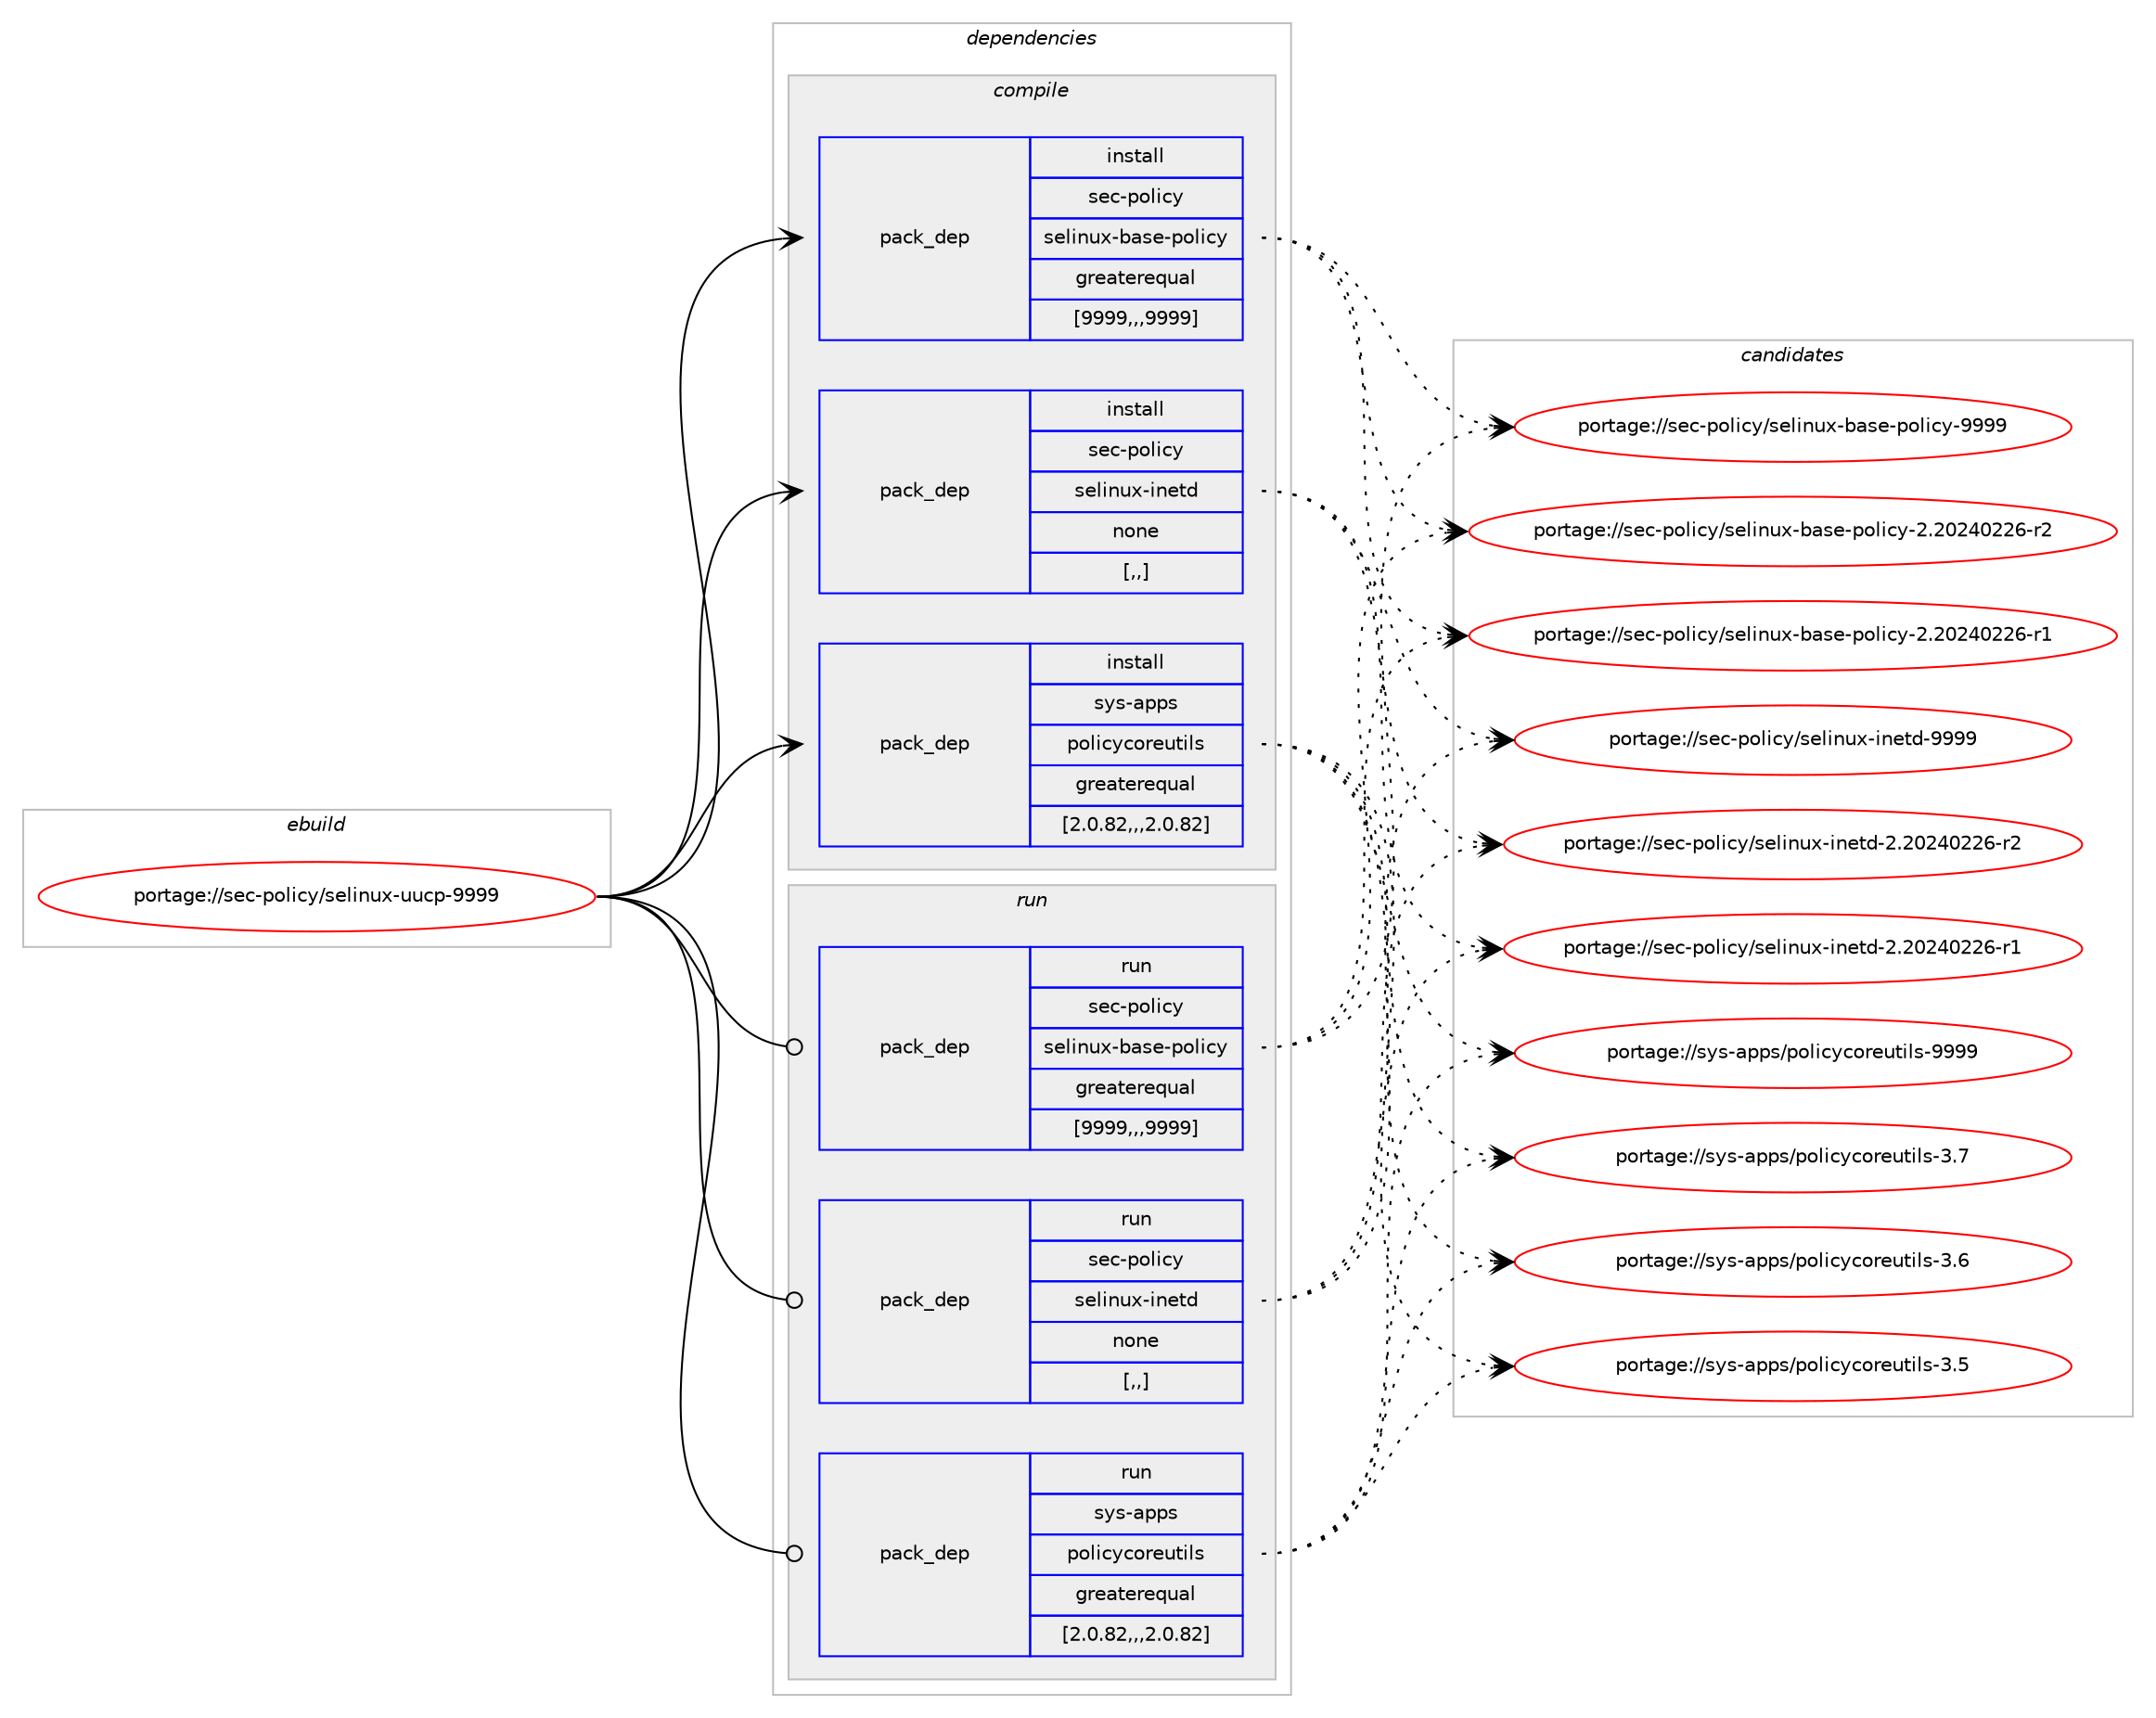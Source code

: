digraph prolog {

# *************
# Graph options
# *************

newrank=true;
concentrate=true;
compound=true;
graph [rankdir=LR,fontname=Helvetica,fontsize=10,ranksep=1.5];#, ranksep=2.5, nodesep=0.2];
edge  [arrowhead=vee];
node  [fontname=Helvetica,fontsize=10];

# **********
# The ebuild
# **********

subgraph cluster_leftcol {
color=gray;
rank=same;
label=<<i>ebuild</i>>;
id [label="portage://sec-policy/selinux-uucp-9999", color=red, width=4, href="../sec-policy/selinux-uucp-9999.svg"];
}

# ****************
# The dependencies
# ****************

subgraph cluster_midcol {
color=gray;
label=<<i>dependencies</i>>;
subgraph cluster_compile {
fillcolor="#eeeeee";
style=filled;
label=<<i>compile</i>>;
subgraph pack2738 {
dependency3267 [label=<<TABLE BORDER="0" CELLBORDER="1" CELLSPACING="0" CELLPADDING="4" WIDTH="220"><TR><TD ROWSPAN="6" CELLPADDING="30">pack_dep</TD></TR><TR><TD WIDTH="110">install</TD></TR><TR><TD>sec-policy</TD></TR><TR><TD>selinux-base-policy</TD></TR><TR><TD>greaterequal</TD></TR><TR><TD>[9999,,,9999]</TD></TR></TABLE>>, shape=none, color=blue];
}
id:e -> dependency3267:w [weight=20,style="solid",arrowhead="vee"];
subgraph pack2739 {
dependency3268 [label=<<TABLE BORDER="0" CELLBORDER="1" CELLSPACING="0" CELLPADDING="4" WIDTH="220"><TR><TD ROWSPAN="6" CELLPADDING="30">pack_dep</TD></TR><TR><TD WIDTH="110">install</TD></TR><TR><TD>sec-policy</TD></TR><TR><TD>selinux-inetd</TD></TR><TR><TD>none</TD></TR><TR><TD>[,,]</TD></TR></TABLE>>, shape=none, color=blue];
}
id:e -> dependency3268:w [weight=20,style="solid",arrowhead="vee"];
subgraph pack2740 {
dependency3269 [label=<<TABLE BORDER="0" CELLBORDER="1" CELLSPACING="0" CELLPADDING="4" WIDTH="220"><TR><TD ROWSPAN="6" CELLPADDING="30">pack_dep</TD></TR><TR><TD WIDTH="110">install</TD></TR><TR><TD>sys-apps</TD></TR><TR><TD>policycoreutils</TD></TR><TR><TD>greaterequal</TD></TR><TR><TD>[2.0.82,,,2.0.82]</TD></TR></TABLE>>, shape=none, color=blue];
}
id:e -> dependency3269:w [weight=20,style="solid",arrowhead="vee"];
}
subgraph cluster_compileandrun {
fillcolor="#eeeeee";
style=filled;
label=<<i>compile and run</i>>;
}
subgraph cluster_run {
fillcolor="#eeeeee";
style=filled;
label=<<i>run</i>>;
subgraph pack2741 {
dependency3270 [label=<<TABLE BORDER="0" CELLBORDER="1" CELLSPACING="0" CELLPADDING="4" WIDTH="220"><TR><TD ROWSPAN="6" CELLPADDING="30">pack_dep</TD></TR><TR><TD WIDTH="110">run</TD></TR><TR><TD>sec-policy</TD></TR><TR><TD>selinux-base-policy</TD></TR><TR><TD>greaterequal</TD></TR><TR><TD>[9999,,,9999]</TD></TR></TABLE>>, shape=none, color=blue];
}
id:e -> dependency3270:w [weight=20,style="solid",arrowhead="odot"];
subgraph pack2742 {
dependency3271 [label=<<TABLE BORDER="0" CELLBORDER="1" CELLSPACING="0" CELLPADDING="4" WIDTH="220"><TR><TD ROWSPAN="6" CELLPADDING="30">pack_dep</TD></TR><TR><TD WIDTH="110">run</TD></TR><TR><TD>sec-policy</TD></TR><TR><TD>selinux-inetd</TD></TR><TR><TD>none</TD></TR><TR><TD>[,,]</TD></TR></TABLE>>, shape=none, color=blue];
}
id:e -> dependency3271:w [weight=20,style="solid",arrowhead="odot"];
subgraph pack2743 {
dependency3272 [label=<<TABLE BORDER="0" CELLBORDER="1" CELLSPACING="0" CELLPADDING="4" WIDTH="220"><TR><TD ROWSPAN="6" CELLPADDING="30">pack_dep</TD></TR><TR><TD WIDTH="110">run</TD></TR><TR><TD>sys-apps</TD></TR><TR><TD>policycoreutils</TD></TR><TR><TD>greaterequal</TD></TR><TR><TD>[2.0.82,,,2.0.82]</TD></TR></TABLE>>, shape=none, color=blue];
}
id:e -> dependency3272:w [weight=20,style="solid",arrowhead="odot"];
}
}

# **************
# The candidates
# **************

subgraph cluster_choices {
rank=same;
color=gray;
label=<<i>candidates</i>>;

subgraph choice2738 {
color=black;
nodesep=1;
choice1151019945112111108105991214711510110810511011712045989711510145112111108105991214557575757 [label="portage://sec-policy/selinux-base-policy-9999", color=red, width=4,href="../sec-policy/selinux-base-policy-9999.svg"];
choice11510199451121111081059912147115101108105110117120459897115101451121111081059912145504650485052485050544511450 [label="portage://sec-policy/selinux-base-policy-2.20240226-r2", color=red, width=4,href="../sec-policy/selinux-base-policy-2.20240226-r2.svg"];
choice11510199451121111081059912147115101108105110117120459897115101451121111081059912145504650485052485050544511449 [label="portage://sec-policy/selinux-base-policy-2.20240226-r1", color=red, width=4,href="../sec-policy/selinux-base-policy-2.20240226-r1.svg"];
dependency3267:e -> choice1151019945112111108105991214711510110810511011712045989711510145112111108105991214557575757:w [style=dotted,weight="100"];
dependency3267:e -> choice11510199451121111081059912147115101108105110117120459897115101451121111081059912145504650485052485050544511450:w [style=dotted,weight="100"];
dependency3267:e -> choice11510199451121111081059912147115101108105110117120459897115101451121111081059912145504650485052485050544511449:w [style=dotted,weight="100"];
}
subgraph choice2739 {
color=black;
nodesep=1;
choice11510199451121111081059912147115101108105110117120451051101011161004557575757 [label="portage://sec-policy/selinux-inetd-9999", color=red, width=4,href="../sec-policy/selinux-inetd-9999.svg"];
choice115101994511211110810599121471151011081051101171204510511010111610045504650485052485050544511450 [label="portage://sec-policy/selinux-inetd-2.20240226-r2", color=red, width=4,href="../sec-policy/selinux-inetd-2.20240226-r2.svg"];
choice115101994511211110810599121471151011081051101171204510511010111610045504650485052485050544511449 [label="portage://sec-policy/selinux-inetd-2.20240226-r1", color=red, width=4,href="../sec-policy/selinux-inetd-2.20240226-r1.svg"];
dependency3268:e -> choice11510199451121111081059912147115101108105110117120451051101011161004557575757:w [style=dotted,weight="100"];
dependency3268:e -> choice115101994511211110810599121471151011081051101171204510511010111610045504650485052485050544511450:w [style=dotted,weight="100"];
dependency3268:e -> choice115101994511211110810599121471151011081051101171204510511010111610045504650485052485050544511449:w [style=dotted,weight="100"];
}
subgraph choice2740 {
color=black;
nodesep=1;
choice11512111545971121121154711211110810599121991111141011171161051081154557575757 [label="portage://sys-apps/policycoreutils-9999", color=red, width=4,href="../sys-apps/policycoreutils-9999.svg"];
choice115121115459711211211547112111108105991219911111410111711610510811545514655 [label="portage://sys-apps/policycoreutils-3.7", color=red, width=4,href="../sys-apps/policycoreutils-3.7.svg"];
choice115121115459711211211547112111108105991219911111410111711610510811545514654 [label="portage://sys-apps/policycoreutils-3.6", color=red, width=4,href="../sys-apps/policycoreutils-3.6.svg"];
choice115121115459711211211547112111108105991219911111410111711610510811545514653 [label="portage://sys-apps/policycoreutils-3.5", color=red, width=4,href="../sys-apps/policycoreutils-3.5.svg"];
dependency3269:e -> choice11512111545971121121154711211110810599121991111141011171161051081154557575757:w [style=dotted,weight="100"];
dependency3269:e -> choice115121115459711211211547112111108105991219911111410111711610510811545514655:w [style=dotted,weight="100"];
dependency3269:e -> choice115121115459711211211547112111108105991219911111410111711610510811545514654:w [style=dotted,weight="100"];
dependency3269:e -> choice115121115459711211211547112111108105991219911111410111711610510811545514653:w [style=dotted,weight="100"];
}
subgraph choice2741 {
color=black;
nodesep=1;
choice1151019945112111108105991214711510110810511011712045989711510145112111108105991214557575757 [label="portage://sec-policy/selinux-base-policy-9999", color=red, width=4,href="../sec-policy/selinux-base-policy-9999.svg"];
choice11510199451121111081059912147115101108105110117120459897115101451121111081059912145504650485052485050544511450 [label="portage://sec-policy/selinux-base-policy-2.20240226-r2", color=red, width=4,href="../sec-policy/selinux-base-policy-2.20240226-r2.svg"];
choice11510199451121111081059912147115101108105110117120459897115101451121111081059912145504650485052485050544511449 [label="portage://sec-policy/selinux-base-policy-2.20240226-r1", color=red, width=4,href="../sec-policy/selinux-base-policy-2.20240226-r1.svg"];
dependency3270:e -> choice1151019945112111108105991214711510110810511011712045989711510145112111108105991214557575757:w [style=dotted,weight="100"];
dependency3270:e -> choice11510199451121111081059912147115101108105110117120459897115101451121111081059912145504650485052485050544511450:w [style=dotted,weight="100"];
dependency3270:e -> choice11510199451121111081059912147115101108105110117120459897115101451121111081059912145504650485052485050544511449:w [style=dotted,weight="100"];
}
subgraph choice2742 {
color=black;
nodesep=1;
choice11510199451121111081059912147115101108105110117120451051101011161004557575757 [label="portage://sec-policy/selinux-inetd-9999", color=red, width=4,href="../sec-policy/selinux-inetd-9999.svg"];
choice115101994511211110810599121471151011081051101171204510511010111610045504650485052485050544511450 [label="portage://sec-policy/selinux-inetd-2.20240226-r2", color=red, width=4,href="../sec-policy/selinux-inetd-2.20240226-r2.svg"];
choice115101994511211110810599121471151011081051101171204510511010111610045504650485052485050544511449 [label="portage://sec-policy/selinux-inetd-2.20240226-r1", color=red, width=4,href="../sec-policy/selinux-inetd-2.20240226-r1.svg"];
dependency3271:e -> choice11510199451121111081059912147115101108105110117120451051101011161004557575757:w [style=dotted,weight="100"];
dependency3271:e -> choice115101994511211110810599121471151011081051101171204510511010111610045504650485052485050544511450:w [style=dotted,weight="100"];
dependency3271:e -> choice115101994511211110810599121471151011081051101171204510511010111610045504650485052485050544511449:w [style=dotted,weight="100"];
}
subgraph choice2743 {
color=black;
nodesep=1;
choice11512111545971121121154711211110810599121991111141011171161051081154557575757 [label="portage://sys-apps/policycoreutils-9999", color=red, width=4,href="../sys-apps/policycoreutils-9999.svg"];
choice115121115459711211211547112111108105991219911111410111711610510811545514655 [label="portage://sys-apps/policycoreutils-3.7", color=red, width=4,href="../sys-apps/policycoreutils-3.7.svg"];
choice115121115459711211211547112111108105991219911111410111711610510811545514654 [label="portage://sys-apps/policycoreutils-3.6", color=red, width=4,href="../sys-apps/policycoreutils-3.6.svg"];
choice115121115459711211211547112111108105991219911111410111711610510811545514653 [label="portage://sys-apps/policycoreutils-3.5", color=red, width=4,href="../sys-apps/policycoreutils-3.5.svg"];
dependency3272:e -> choice11512111545971121121154711211110810599121991111141011171161051081154557575757:w [style=dotted,weight="100"];
dependency3272:e -> choice115121115459711211211547112111108105991219911111410111711610510811545514655:w [style=dotted,weight="100"];
dependency3272:e -> choice115121115459711211211547112111108105991219911111410111711610510811545514654:w [style=dotted,weight="100"];
dependency3272:e -> choice115121115459711211211547112111108105991219911111410111711610510811545514653:w [style=dotted,weight="100"];
}
}

}
